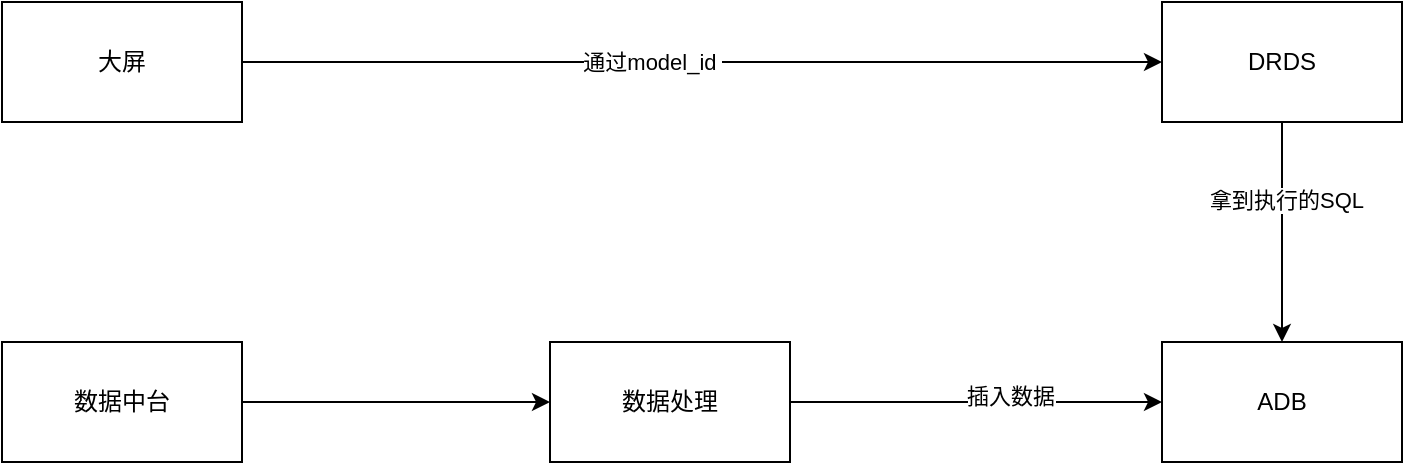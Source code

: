 <mxfile version="14.9.0" type="github">
  <diagram id="jtww4kdi6SYkISOFm9sP" name="Page-1">
    <mxGraphModel dx="1038" dy="636" grid="1" gridSize="10" guides="1" tooltips="1" connect="1" arrows="1" fold="1" page="1" pageScale="1" pageWidth="827" pageHeight="1169" math="0" shadow="0">
      <root>
        <mxCell id="0" />
        <mxCell id="1" parent="0" />
        <mxCell id="vT48DHZ7o_KhGJZFueS--3" value="" style="edgeStyle=orthogonalEdgeStyle;rounded=0;orthogonalLoop=1;jettySize=auto;html=1;" edge="1" parent="1" source="vT48DHZ7o_KhGJZFueS--1" target="vT48DHZ7o_KhGJZFueS--2">
          <mxGeometry relative="1" as="geometry" />
        </mxCell>
        <mxCell id="vT48DHZ7o_KhGJZFueS--6" value="通过model_id&amp;nbsp;" style="edgeLabel;html=1;align=center;verticalAlign=middle;resizable=0;points=[];" vertex="1" connectable="0" parent="vT48DHZ7o_KhGJZFueS--3">
          <mxGeometry x="-0.211" y="2" relative="1" as="geometry">
            <mxPoint x="23" y="2" as="offset" />
          </mxGeometry>
        </mxCell>
        <mxCell id="vT48DHZ7o_KhGJZFueS--1" value="大屏" style="rounded=0;whiteSpace=wrap;html=1;" vertex="1" parent="1">
          <mxGeometry x="20" y="250" width="120" height="60" as="geometry" />
        </mxCell>
        <mxCell id="vT48DHZ7o_KhGJZFueS--5" value="" style="edgeStyle=orthogonalEdgeStyle;rounded=0;orthogonalLoop=1;jettySize=auto;html=1;" edge="1" parent="1" source="vT48DHZ7o_KhGJZFueS--2" target="vT48DHZ7o_KhGJZFueS--4">
          <mxGeometry relative="1" as="geometry" />
        </mxCell>
        <mxCell id="vT48DHZ7o_KhGJZFueS--7" value="拿到执行的SQL" style="edgeLabel;html=1;align=center;verticalAlign=middle;resizable=0;points=[];" vertex="1" connectable="0" parent="vT48DHZ7o_KhGJZFueS--5">
          <mxGeometry x="-0.29" y="2" relative="1" as="geometry">
            <mxPoint as="offset" />
          </mxGeometry>
        </mxCell>
        <mxCell id="vT48DHZ7o_KhGJZFueS--2" value="DRDS" style="whiteSpace=wrap;html=1;rounded=0;" vertex="1" parent="1">
          <mxGeometry x="600" y="250" width="120" height="60" as="geometry" />
        </mxCell>
        <mxCell id="vT48DHZ7o_KhGJZFueS--4" value="ADB" style="whiteSpace=wrap;html=1;rounded=0;" vertex="1" parent="1">
          <mxGeometry x="600" y="420" width="120" height="60" as="geometry" />
        </mxCell>
        <mxCell id="vT48DHZ7o_KhGJZFueS--10" value="" style="edgeStyle=orthogonalEdgeStyle;rounded=0;orthogonalLoop=1;jettySize=auto;html=1;" edge="1" parent="1" source="vT48DHZ7o_KhGJZFueS--8" target="vT48DHZ7o_KhGJZFueS--9">
          <mxGeometry relative="1" as="geometry" />
        </mxCell>
        <mxCell id="vT48DHZ7o_KhGJZFueS--8" value="数据中台" style="rounded=0;whiteSpace=wrap;html=1;" vertex="1" parent="1">
          <mxGeometry x="20" y="420" width="120" height="60" as="geometry" />
        </mxCell>
        <mxCell id="vT48DHZ7o_KhGJZFueS--11" style="edgeStyle=orthogonalEdgeStyle;rounded=0;orthogonalLoop=1;jettySize=auto;html=1;" edge="1" parent="1" source="vT48DHZ7o_KhGJZFueS--9" target="vT48DHZ7o_KhGJZFueS--4">
          <mxGeometry relative="1" as="geometry" />
        </mxCell>
        <mxCell id="vT48DHZ7o_KhGJZFueS--12" value="插入数据" style="edgeLabel;html=1;align=center;verticalAlign=middle;resizable=0;points=[];" vertex="1" connectable="0" parent="vT48DHZ7o_KhGJZFueS--11">
          <mxGeometry x="0.18" y="3" relative="1" as="geometry">
            <mxPoint as="offset" />
          </mxGeometry>
        </mxCell>
        <mxCell id="vT48DHZ7o_KhGJZFueS--9" value="数据处理" style="whiteSpace=wrap;html=1;rounded=0;" vertex="1" parent="1">
          <mxGeometry x="294" y="420" width="120" height="60" as="geometry" />
        </mxCell>
      </root>
    </mxGraphModel>
  </diagram>
</mxfile>
